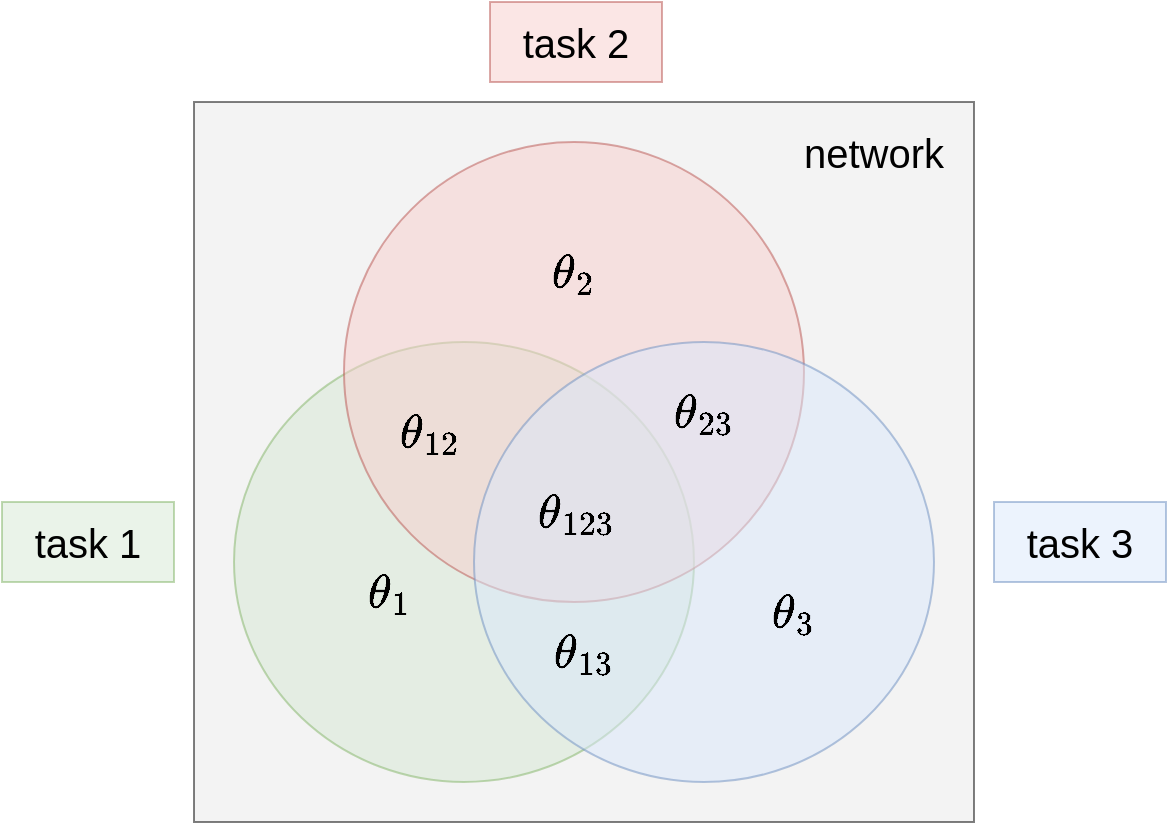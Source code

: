 <mxfile>
    <diagram id="WEDmSpOQhkj3ef7YcD0W" name="Page-1">
        <mxGraphModel dx="1121" dy="553" grid="1" gridSize="10" guides="1" tooltips="1" connect="1" arrows="1" fold="1" page="1" pageScale="1" pageWidth="827" pageHeight="1169" math="1" shadow="0">
            <root>
                <mxCell id="0"/>
                <mxCell id="1" parent="0"/>
                <mxCell id="20" value="" style="whiteSpace=wrap;html=1;fontSize=20;fillColor=#E8E8E8;opacity=50;" parent="1" vertex="1">
                    <mxGeometry x="180" y="140" width="390" height="360" as="geometry"/>
                </mxCell>
                <mxCell id="4" value="" style="ellipse;whiteSpace=wrap;html=1;fillColor=#d5e8d4;strokeColor=#82b366;opacity=50;" parent="1" vertex="1">
                    <mxGeometry x="200" y="260" width="230" height="220" as="geometry"/>
                </mxCell>
                <mxCell id="5" value="" style="ellipse;whiteSpace=wrap;html=1;fillColor=#f8cecc;strokeColor=#b85450;opacity=50;" parent="1" vertex="1">
                    <mxGeometry x="255" y="160" width="230" height="230" as="geometry"/>
                </mxCell>
                <mxCell id="6" value="" style="ellipse;whiteSpace=wrap;html=1;fillColor=#dae8fc;strokeColor=#6c8ebf;opacity=50;" parent="1" vertex="1">
                    <mxGeometry x="320" y="260" width="230" height="220" as="geometry"/>
                </mxCell>
                <mxCell id="8" value="&lt;font style=&quot;font-size: 20px;&quot;&gt;task 1&lt;/font&gt;" style="text;strokeColor=#82b366;align=center;fillColor=#d5e8d4;html=1;verticalAlign=middle;whiteSpace=wrap;rounded=0;opacity=50;" parent="1" vertex="1">
                    <mxGeometry x="84" y="340" width="86" height="40" as="geometry"/>
                </mxCell>
                <mxCell id="9" value="&lt;font style=&quot;font-size: 20px;&quot;&gt;task 2&lt;/font&gt;" style="text;strokeColor=#b85450;align=center;fillColor=#f8cecc;html=1;verticalAlign=middle;whiteSpace=wrap;rounded=0;opacity=50;" parent="1" vertex="1">
                    <mxGeometry x="328" y="90" width="86" height="40" as="geometry"/>
                </mxCell>
                <mxCell id="10" value="&lt;font style=&quot;font-size: 20px;&quot;&gt;task 3&lt;/font&gt;" style="text;strokeColor=#6c8ebf;align=center;fillColor=#dae8fc;html=1;verticalAlign=middle;whiteSpace=wrap;rounded=0;opacity=50;" parent="1" vertex="1">
                    <mxGeometry x="580" y="340" width="86" height="40" as="geometry"/>
                </mxCell>
                <mxCell id="13" value="`\theta_1`" style="text;strokeColor=none;align=center;fillColor=none;html=1;verticalAlign=middle;whiteSpace=wrap;rounded=0;fontSize=20;opacity=50;" parent="1" vertex="1">
                    <mxGeometry x="248" y="370" width="60" height="30" as="geometry"/>
                </mxCell>
                <mxCell id="14" value="`\theta_{12}`" style="text;strokeColor=none;align=center;fillColor=none;html=1;verticalAlign=middle;whiteSpace=wrap;rounded=0;fontSize=20;opacity=50;" parent="1" vertex="1">
                    <mxGeometry x="268" y="290" width="60" height="30" as="geometry"/>
                </mxCell>
                <mxCell id="15" value="`\theta_2`" style="text;strokeColor=none;align=center;fillColor=none;html=1;verticalAlign=middle;whiteSpace=wrap;rounded=0;fontSize=20;opacity=50;" parent="1" vertex="1">
                    <mxGeometry x="340" y="210" width="60" height="30" as="geometry"/>
                </mxCell>
                <mxCell id="18" value="`\theta_{23}`" style="text;strokeColor=none;align=center;fillColor=none;html=1;verticalAlign=middle;whiteSpace=wrap;rounded=0;fontSize=20;opacity=50;" parent="1" vertex="1">
                    <mxGeometry x="405" y="280" width="60" height="30" as="geometry"/>
                </mxCell>
                <mxCell id="21" value="`\theta_{123}`" style="text;strokeColor=none;align=center;fillColor=none;html=1;verticalAlign=middle;whiteSpace=wrap;rounded=0;fontSize=20;opacity=50;" parent="1" vertex="1">
                    <mxGeometry x="341" y="330" width="60" height="30" as="geometry"/>
                </mxCell>
                <mxCell id="22" value="`\theta_{3}`" style="text;strokeColor=none;align=center;fillColor=none;html=1;verticalAlign=middle;whiteSpace=wrap;rounded=0;fontSize=20;opacity=50;" parent="1" vertex="1">
                    <mxGeometry x="450" y="380" width="60" height="30" as="geometry"/>
                </mxCell>
                <mxCell id="23" value="`\theta_{13}`" style="text;strokeColor=none;align=center;fillColor=none;html=1;verticalAlign=middle;whiteSpace=wrap;rounded=0;fontSize=20;opacity=50;" parent="1" vertex="1">
                    <mxGeometry x="345" y="400" width="60" height="30" as="geometry"/>
                </mxCell>
                <mxCell id="24" value="network" style="text;strokeColor=none;align=center;fillColor=none;html=1;verticalAlign=middle;whiteSpace=wrap;rounded=0;fontSize=20;opacity=50;" parent="1" vertex="1">
                    <mxGeometry x="490" y="150" width="60" height="30" as="geometry"/>
                </mxCell>
            </root>
        </mxGraphModel>
    </diagram>
</mxfile>
